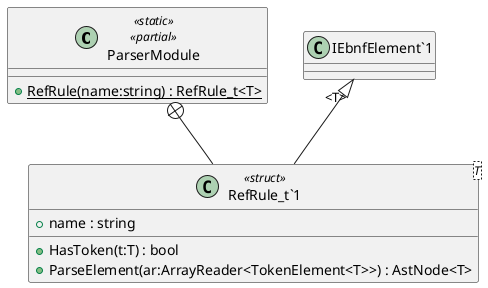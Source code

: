 @startuml
class ParserModule <<static>> <<partial>> {
    + {static} RefRule(name:string) : RefRule_t<T>
}
class "RefRule_t`1"<T> <<struct>> {
    + name : string
    + HasToken(t:T) : bool
    + ParseElement(ar:ArrayReader<TokenElement<T>>) : AstNode<T>
}
ParserModule +-- "RefRule_t`1"
"IEbnfElement`1" "<T>" <|-- "RefRule_t`1"
@enduml
